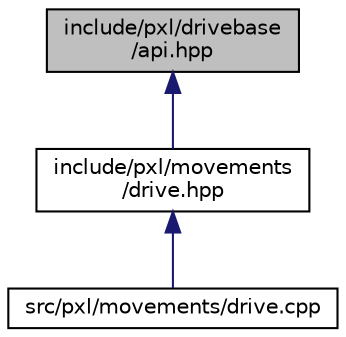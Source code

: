 digraph "include/pxl/drivebase/api.hpp"
{
 // LATEX_PDF_SIZE
  edge [fontname="Helvetica",fontsize="10",labelfontname="Helvetica",labelfontsize="10"];
  node [fontname="Helvetica",fontsize="10",shape=record];
  Node1 [label="include/pxl/drivebase\l/api.hpp",height=0.2,width=0.4,color="black", fillcolor="grey75", style="filled", fontcolor="black",tooltip=" "];
  Node1 -> Node2 [dir="back",color="midnightblue",fontsize="10",style="solid",fontname="Helvetica"];
  Node2 [label="include/pxl/movements\l/drive.hpp",height=0.2,width=0.4,color="black", fillcolor="white", style="filled",URL="$movements_2drive_8hpp.html",tooltip=" "];
  Node2 -> Node3 [dir="back",color="midnightblue",fontsize="10",style="solid",fontname="Helvetica"];
  Node3 [label="src/pxl/movements/drive.cpp",height=0.2,width=0.4,color="black", fillcolor="white", style="filled",URL="$movements_2drive_8cpp.html",tooltip=" "];
}
